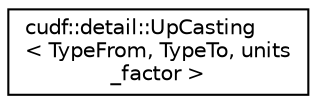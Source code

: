 digraph "Graphical Class Hierarchy"
{
 // LATEX_PDF_SIZE
  edge [fontname="Helvetica",fontsize="10",labelfontname="Helvetica",labelfontsize="10"];
  node [fontname="Helvetica",fontsize="10",shape=record];
  rankdir="LR";
  Node0 [label="cudf::detail::UpCasting\l\< TypeFrom, TypeTo, units\l_factor \>",height=0.2,width=0.4,color="black", fillcolor="white", style="filled",URL="$structcudf_1_1detail_1_1UpCasting.html",tooltip=" "];
}
